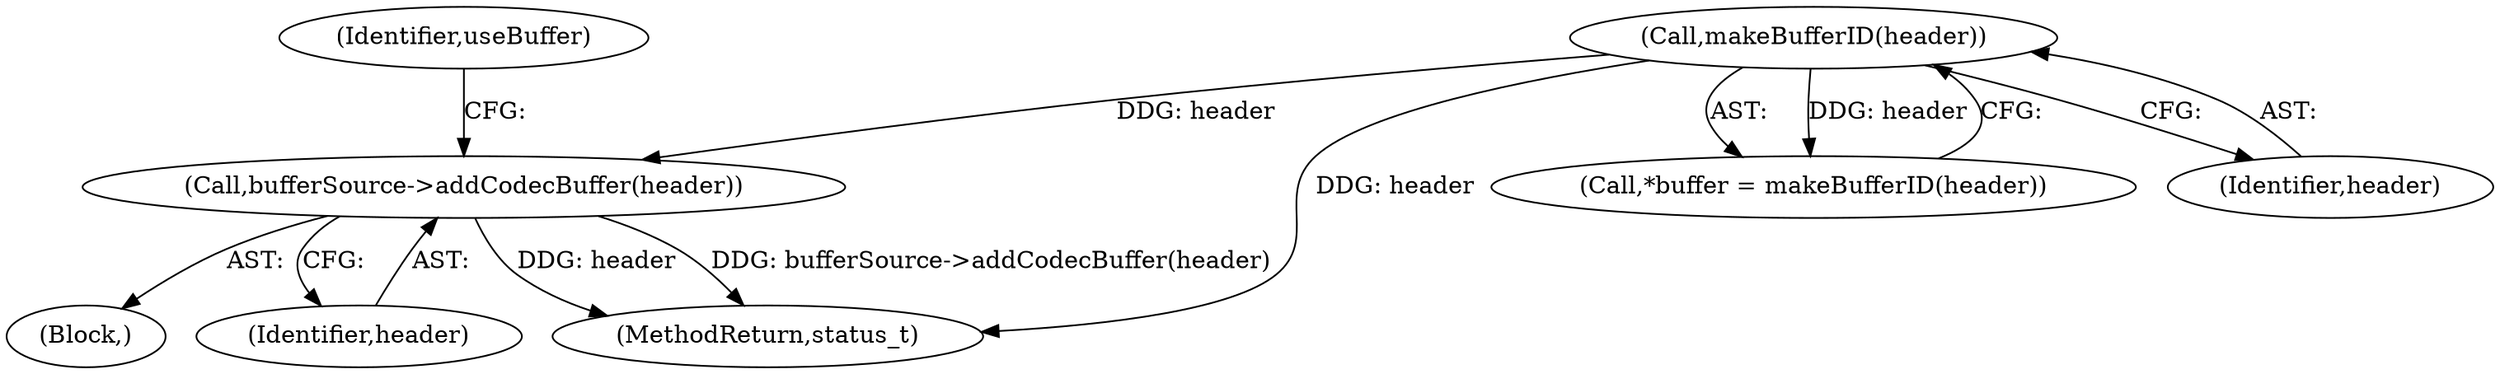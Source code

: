 digraph "0_Android_b351eabb428c7ca85a34513c64601f437923d576_11@pointer" {
"1000183" [label="(Call,bufferSource->addCodecBuffer(header))"];
"1000167" [label="(Call,makeBufferID(header))"];
"1000183" [label="(Call,bufferSource->addCodecBuffer(header))"];
"1000182" [label="(Block,)"];
"1000164" [label="(Call,*buffer = makeBufferID(header))"];
"1000184" [label="(Identifier,header)"];
"1000167" [label="(Call,makeBufferID(header))"];
"1000168" [label="(Identifier,header)"];
"1000186" [label="(Identifier,useBuffer)"];
"1000197" [label="(MethodReturn,status_t)"];
"1000183" -> "1000182"  [label="AST: "];
"1000183" -> "1000184"  [label="CFG: "];
"1000184" -> "1000183"  [label="AST: "];
"1000186" -> "1000183"  [label="CFG: "];
"1000183" -> "1000197"  [label="DDG: header"];
"1000183" -> "1000197"  [label="DDG: bufferSource->addCodecBuffer(header)"];
"1000167" -> "1000183"  [label="DDG: header"];
"1000167" -> "1000164"  [label="AST: "];
"1000167" -> "1000168"  [label="CFG: "];
"1000168" -> "1000167"  [label="AST: "];
"1000164" -> "1000167"  [label="CFG: "];
"1000167" -> "1000197"  [label="DDG: header"];
"1000167" -> "1000164"  [label="DDG: header"];
}
